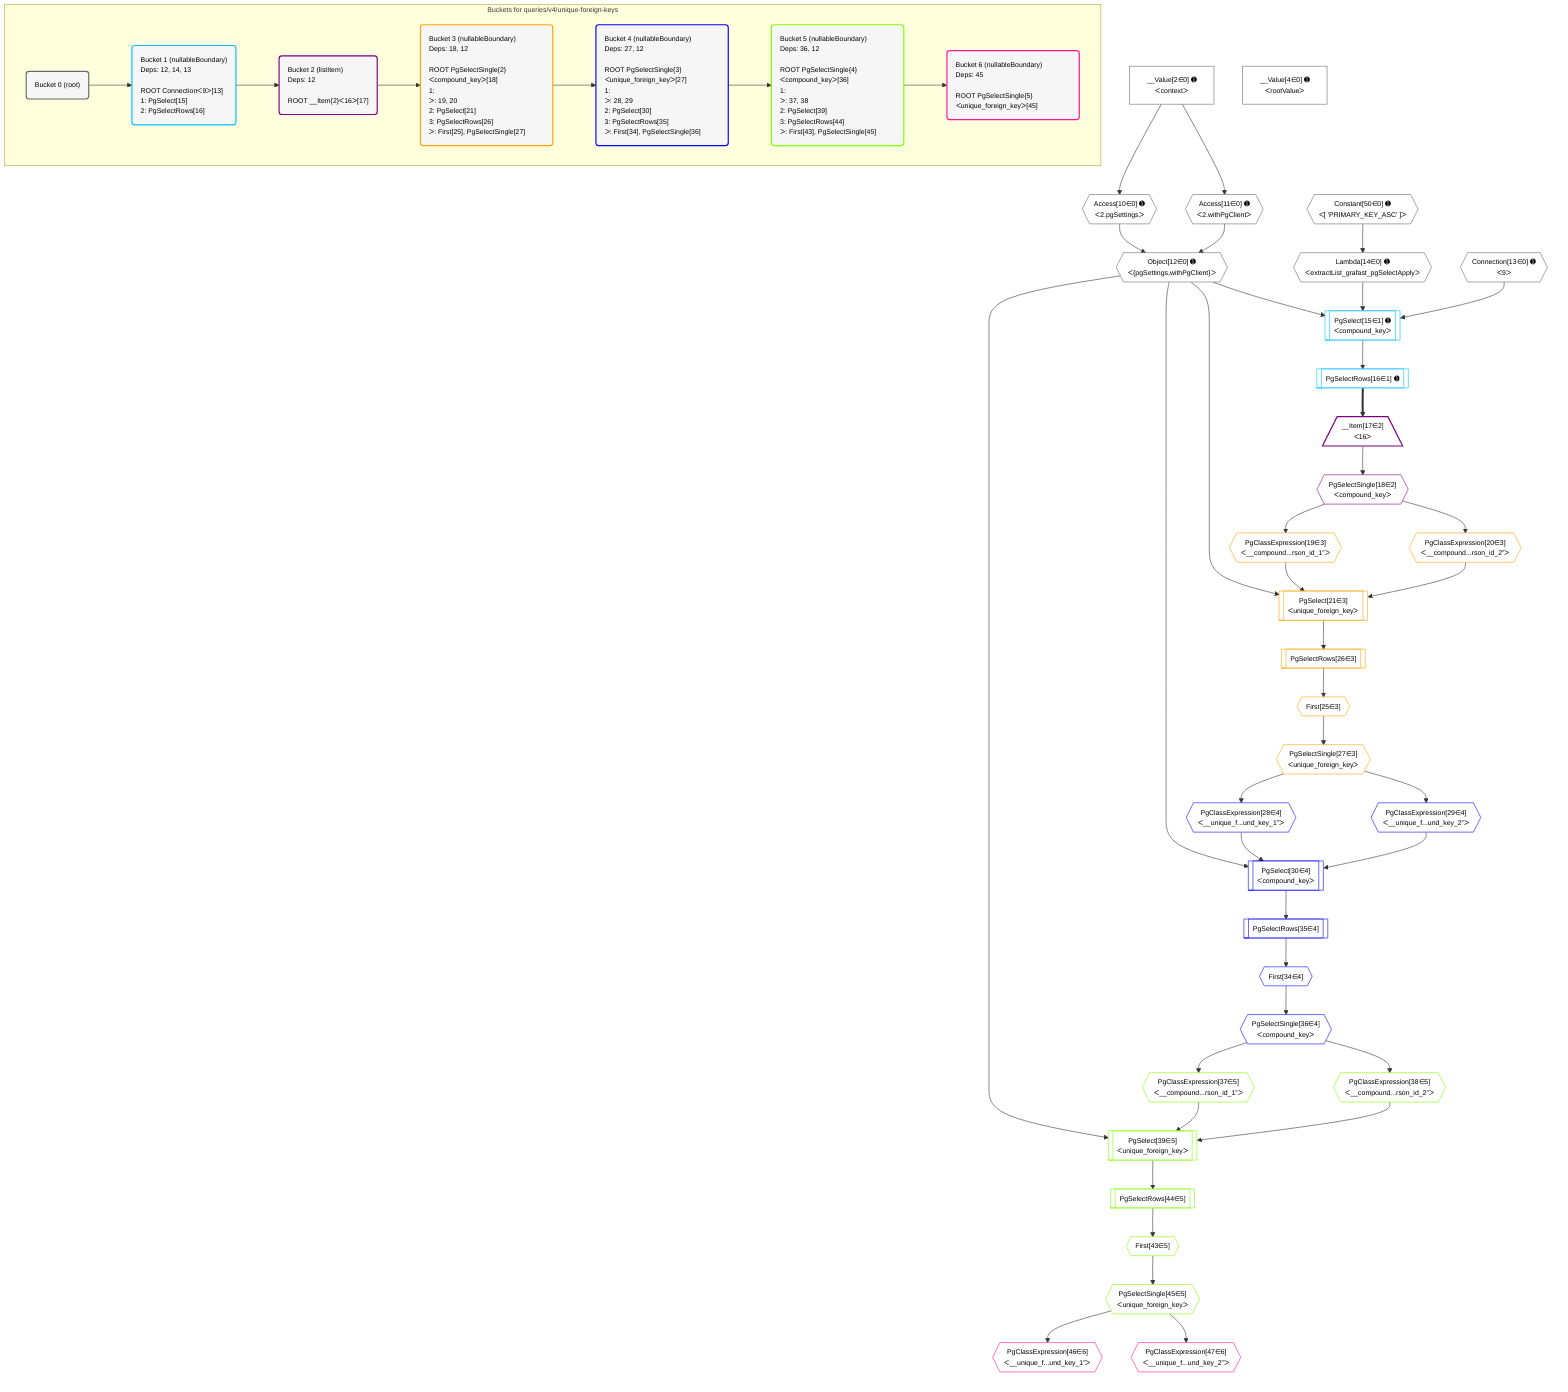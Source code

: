 %%{init: {'themeVariables': { 'fontSize': '12px'}}}%%
graph TD
    classDef path fill:#eee,stroke:#000,color:#000
    classDef plan fill:#fff,stroke-width:1px,color:#000
    classDef itemplan fill:#fff,stroke-width:2px,color:#000
    classDef unbatchedplan fill:#dff,stroke-width:1px,color:#000
    classDef sideeffectplan fill:#fcc,stroke-width:2px,color:#000
    classDef bucket fill:#f6f6f6,color:#000,stroke-width:2px,text-align:left


    %% plan dependencies
    Object12{{"Object[12∈0] ➊<br />ᐸ{pgSettings,withPgClient}ᐳ"}}:::plan
    Access10{{"Access[10∈0] ➊<br />ᐸ2.pgSettingsᐳ"}}:::plan
    Access11{{"Access[11∈0] ➊<br />ᐸ2.withPgClientᐳ"}}:::plan
    Access10 & Access11 --> Object12
    __Value2["__Value[2∈0] ➊<br />ᐸcontextᐳ"]:::plan
    __Value2 --> Access10
    __Value2 --> Access11
    Lambda14{{"Lambda[14∈0] ➊<br />ᐸextractList_grafast_pgSelectApplyᐳ"}}:::plan
    Constant50{{"Constant[50∈0] ➊<br />ᐸ[ 'PRIMARY_KEY_ASC' ]ᐳ"}}:::plan
    Constant50 --> Lambda14
    __Value4["__Value[4∈0] ➊<br />ᐸrootValueᐳ"]:::plan
    Connection13{{"Connection[13∈0] ➊<br />ᐸ9ᐳ"}}:::plan
    PgSelect15[["PgSelect[15∈1] ➊<br />ᐸcompound_keyᐳ"]]:::plan
    Object12 & Lambda14 & Connection13 --> PgSelect15
    PgSelectRows16[["PgSelectRows[16∈1] ➊"]]:::plan
    PgSelect15 --> PgSelectRows16
    __Item17[/"__Item[17∈2]<br />ᐸ16ᐳ"\]:::itemplan
    PgSelectRows16 ==> __Item17
    PgSelectSingle18{{"PgSelectSingle[18∈2]<br />ᐸcompound_keyᐳ"}}:::plan
    __Item17 --> PgSelectSingle18
    PgSelect21[["PgSelect[21∈3]<br />ᐸunique_foreign_keyᐳ"]]:::plan
    PgClassExpression19{{"PgClassExpression[19∈3]<br />ᐸ__compound...rson_id_1”ᐳ"}}:::plan
    PgClassExpression20{{"PgClassExpression[20∈3]<br />ᐸ__compound...rson_id_2”ᐳ"}}:::plan
    Object12 & PgClassExpression19 & PgClassExpression20 --> PgSelect21
    PgSelectSingle18 --> PgClassExpression19
    PgSelectSingle18 --> PgClassExpression20
    First25{{"First[25∈3]"}}:::plan
    PgSelectRows26[["PgSelectRows[26∈3]"]]:::plan
    PgSelectRows26 --> First25
    PgSelect21 --> PgSelectRows26
    PgSelectSingle27{{"PgSelectSingle[27∈3]<br />ᐸunique_foreign_keyᐳ"}}:::plan
    First25 --> PgSelectSingle27
    PgSelect30[["PgSelect[30∈4]<br />ᐸcompound_keyᐳ"]]:::plan
    PgClassExpression28{{"PgClassExpression[28∈4]<br />ᐸ__unique_f...und_key_1”ᐳ"}}:::plan
    PgClassExpression29{{"PgClassExpression[29∈4]<br />ᐸ__unique_f...und_key_2”ᐳ"}}:::plan
    Object12 & PgClassExpression28 & PgClassExpression29 --> PgSelect30
    PgSelectSingle27 --> PgClassExpression28
    PgSelectSingle27 --> PgClassExpression29
    First34{{"First[34∈4]"}}:::plan
    PgSelectRows35[["PgSelectRows[35∈4]"]]:::plan
    PgSelectRows35 --> First34
    PgSelect30 --> PgSelectRows35
    PgSelectSingle36{{"PgSelectSingle[36∈4]<br />ᐸcompound_keyᐳ"}}:::plan
    First34 --> PgSelectSingle36
    PgSelect39[["PgSelect[39∈5]<br />ᐸunique_foreign_keyᐳ"]]:::plan
    PgClassExpression37{{"PgClassExpression[37∈5]<br />ᐸ__compound...rson_id_1”ᐳ"}}:::plan
    PgClassExpression38{{"PgClassExpression[38∈5]<br />ᐸ__compound...rson_id_2”ᐳ"}}:::plan
    Object12 & PgClassExpression37 & PgClassExpression38 --> PgSelect39
    PgSelectSingle36 --> PgClassExpression37
    PgSelectSingle36 --> PgClassExpression38
    First43{{"First[43∈5]"}}:::plan
    PgSelectRows44[["PgSelectRows[44∈5]"]]:::plan
    PgSelectRows44 --> First43
    PgSelect39 --> PgSelectRows44
    PgSelectSingle45{{"PgSelectSingle[45∈5]<br />ᐸunique_foreign_keyᐳ"}}:::plan
    First43 --> PgSelectSingle45
    PgClassExpression46{{"PgClassExpression[46∈6]<br />ᐸ__unique_f...und_key_1”ᐳ"}}:::plan
    PgSelectSingle45 --> PgClassExpression46
    PgClassExpression47{{"PgClassExpression[47∈6]<br />ᐸ__unique_f...und_key_2”ᐳ"}}:::plan
    PgSelectSingle45 --> PgClassExpression47

    %% define steps

    subgraph "Buckets for queries/v4/unique-foreign-keys"
    Bucket0("Bucket 0 (root)"):::bucket
    classDef bucket0 stroke:#696969
    class Bucket0,__Value2,__Value4,Access10,Access11,Object12,Connection13,Lambda14,Constant50 bucket0
    Bucket1("Bucket 1 (nullableBoundary)<br />Deps: 12, 14, 13<br /><br />ROOT Connectionᐸ9ᐳ[13]<br />1: PgSelect[15]<br />2: PgSelectRows[16]"):::bucket
    classDef bucket1 stroke:#00bfff
    class Bucket1,PgSelect15,PgSelectRows16 bucket1
    Bucket2("Bucket 2 (listItem)<br />Deps: 12<br /><br />ROOT __Item{2}ᐸ16ᐳ[17]"):::bucket
    classDef bucket2 stroke:#7f007f
    class Bucket2,__Item17,PgSelectSingle18 bucket2
    Bucket3("Bucket 3 (nullableBoundary)<br />Deps: 18, 12<br /><br />ROOT PgSelectSingle{2}ᐸcompound_keyᐳ[18]<br />1: <br />ᐳ: 19, 20<br />2: PgSelect[21]<br />3: PgSelectRows[26]<br />ᐳ: First[25], PgSelectSingle[27]"):::bucket
    classDef bucket3 stroke:#ffa500
    class Bucket3,PgClassExpression19,PgClassExpression20,PgSelect21,First25,PgSelectRows26,PgSelectSingle27 bucket3
    Bucket4("Bucket 4 (nullableBoundary)<br />Deps: 27, 12<br /><br />ROOT PgSelectSingle{3}ᐸunique_foreign_keyᐳ[27]<br />1: <br />ᐳ: 28, 29<br />2: PgSelect[30]<br />3: PgSelectRows[35]<br />ᐳ: First[34], PgSelectSingle[36]"):::bucket
    classDef bucket4 stroke:#0000ff
    class Bucket4,PgClassExpression28,PgClassExpression29,PgSelect30,First34,PgSelectRows35,PgSelectSingle36 bucket4
    Bucket5("Bucket 5 (nullableBoundary)<br />Deps: 36, 12<br /><br />ROOT PgSelectSingle{4}ᐸcompound_keyᐳ[36]<br />1: <br />ᐳ: 37, 38<br />2: PgSelect[39]<br />3: PgSelectRows[44]<br />ᐳ: First[43], PgSelectSingle[45]"):::bucket
    classDef bucket5 stroke:#7fff00
    class Bucket5,PgClassExpression37,PgClassExpression38,PgSelect39,First43,PgSelectRows44,PgSelectSingle45 bucket5
    Bucket6("Bucket 6 (nullableBoundary)<br />Deps: 45<br /><br />ROOT PgSelectSingle{5}ᐸunique_foreign_keyᐳ[45]"):::bucket
    classDef bucket6 stroke:#ff1493
    class Bucket6,PgClassExpression46,PgClassExpression47 bucket6
    Bucket0 --> Bucket1
    Bucket1 --> Bucket2
    Bucket2 --> Bucket3
    Bucket3 --> Bucket4
    Bucket4 --> Bucket5
    Bucket5 --> Bucket6
    end